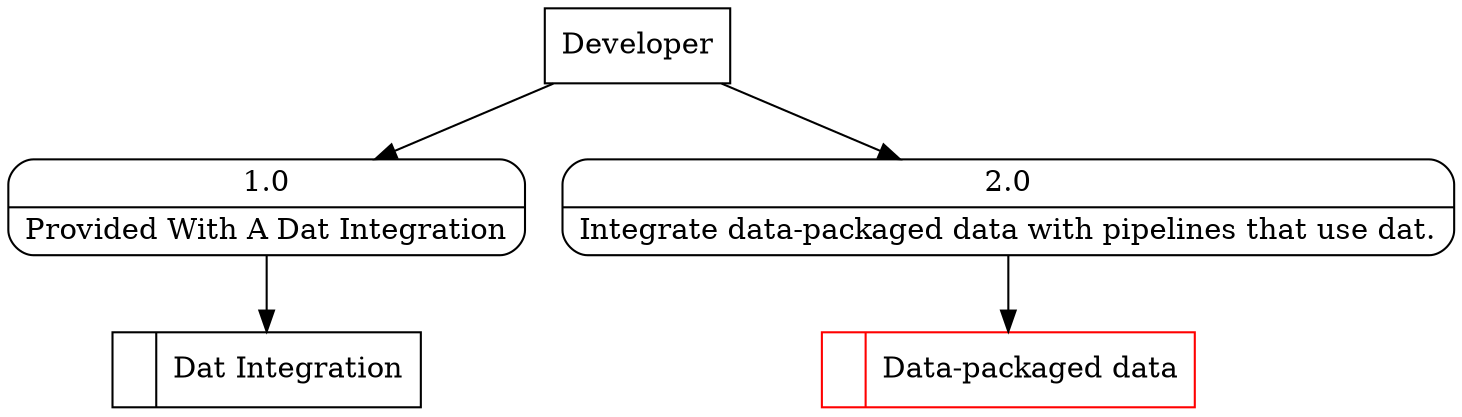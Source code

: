 digraph dfd2{ 
node[shape=record]
200 [label="<f0>  |<f1> Dat Integration " ];
201 [label="Developer" shape=box];
202 [label="{<f0> 1.0|<f1> Provided With A Dat Integration }" shape=Mrecord];
2 [label="{<f0> 2.0|<f1> Integrate data-packaged data with pipelines that use dat. }" shape=Mrecord];
201 -> 2
1001 [label="<f0>  |<f1> Data-packaged data " color=red];
2 -> 1001
201 -> 202
202 -> 200
}